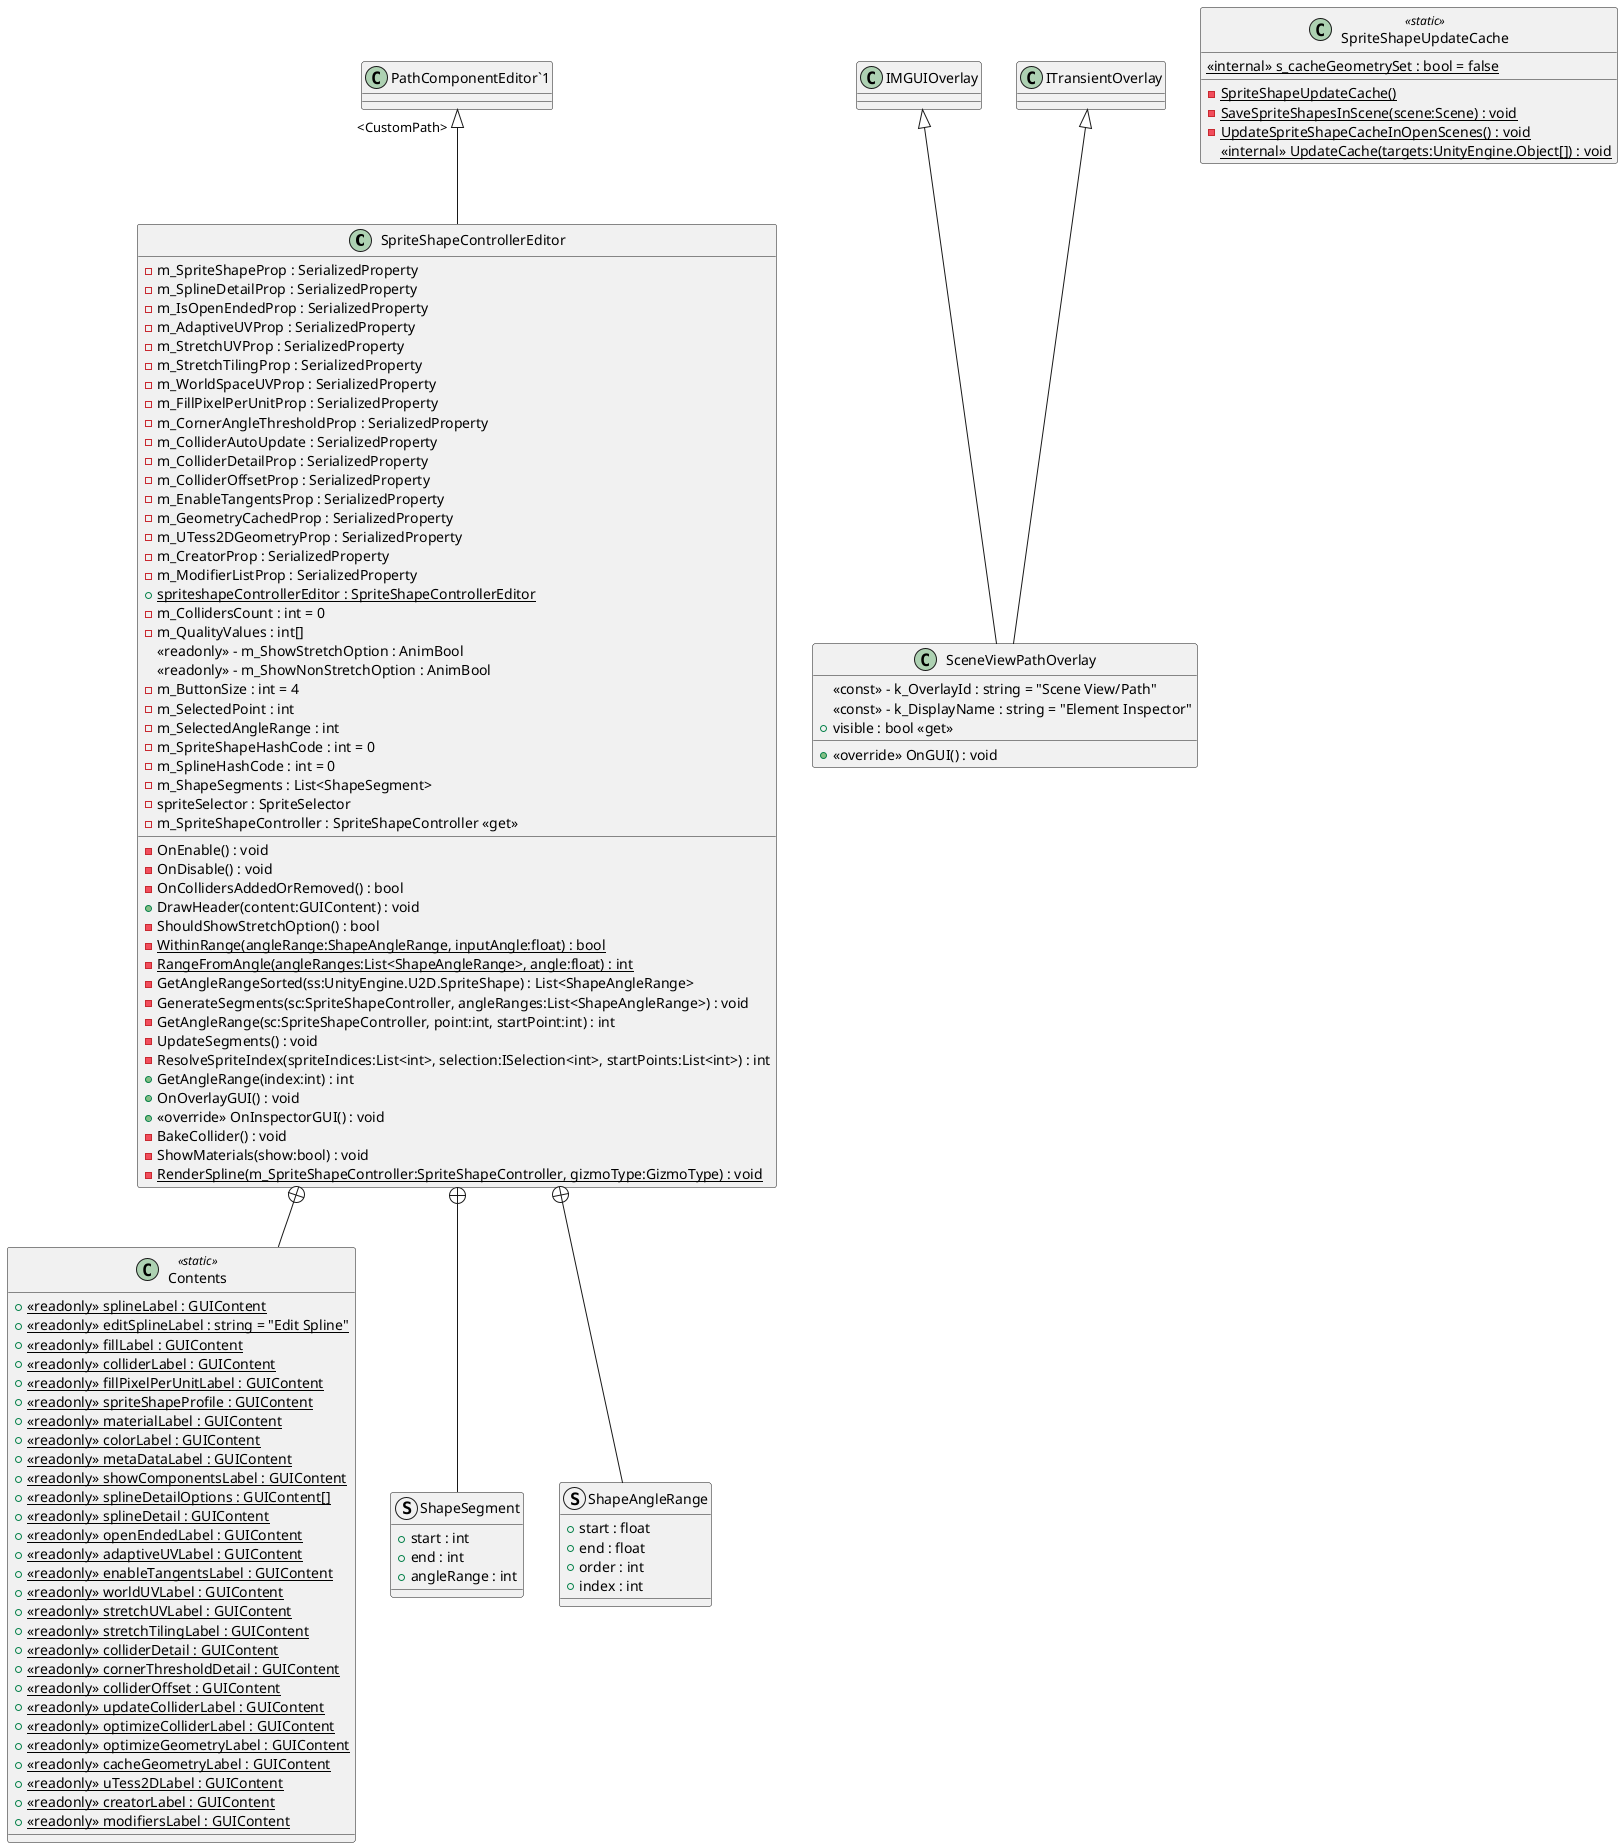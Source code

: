 @startuml
class SpriteShapeControllerEditor {
    - m_SpriteShapeProp : SerializedProperty
    - m_SplineDetailProp : SerializedProperty
    - m_IsOpenEndedProp : SerializedProperty
    - m_AdaptiveUVProp : SerializedProperty
    - m_StretchUVProp : SerializedProperty
    - m_StretchTilingProp : SerializedProperty
    - m_WorldSpaceUVProp : SerializedProperty
    - m_FillPixelPerUnitProp : SerializedProperty
    - m_CornerAngleThresholdProp : SerializedProperty
    - m_ColliderAutoUpdate : SerializedProperty
    - m_ColliderDetailProp : SerializedProperty
    - m_ColliderOffsetProp : SerializedProperty
    - m_EnableTangentsProp : SerializedProperty
    - m_GeometryCachedProp : SerializedProperty
    - m_UTess2DGeometryProp : SerializedProperty
    - m_CreatorProp : SerializedProperty
    - m_ModifierListProp : SerializedProperty
    + {static} spriteshapeControllerEditor : SpriteShapeControllerEditor
    - m_CollidersCount : int = 0
    - m_QualityValues : int[]
    <<readonly>> - m_ShowStretchOption : AnimBool
    <<readonly>> - m_ShowNonStretchOption : AnimBool
    - m_ButtonSize : int = 4
    - m_SelectedPoint : int
    - m_SelectedAngleRange : int
    - m_SpriteShapeHashCode : int = 0
    - m_SplineHashCode : int = 0
    - m_ShapeSegments : List<ShapeSegment>
    - spriteSelector : SpriteSelector
    - m_SpriteShapeController : SpriteShapeController <<get>>
    - OnEnable() : void
    - OnDisable() : void
    - OnCollidersAddedOrRemoved() : bool
    + DrawHeader(content:GUIContent) : void
    - ShouldShowStretchOption() : bool
    {static} - WithinRange(angleRange:ShapeAngleRange, inputAngle:float) : bool
    {static} - RangeFromAngle(angleRanges:List<ShapeAngleRange>, angle:float) : int
    - GetAngleRangeSorted(ss:UnityEngine.U2D.SpriteShape) : List<ShapeAngleRange>
    - GenerateSegments(sc:SpriteShapeController, angleRanges:List<ShapeAngleRange>) : void
    - GetAngleRange(sc:SpriteShapeController, point:int, startPoint:int) : int
    - UpdateSegments() : void
    - ResolveSpriteIndex(spriteIndices:List<int>, selection:ISelection<int>, startPoints:List<int>) : int
    + GetAngleRange(index:int) : int
    + OnOverlayGUI() : void
    + <<override>> OnInspectorGUI() : void
    - BakeCollider() : void
    - ShowMaterials(show:bool) : void
    {static} - RenderSpline(m_SpriteShapeController:SpriteShapeController, gizmoType:GizmoType) : void
}
class SceneViewPathOverlay {
    <<const>> - k_OverlayId : string = "Scene View/Path"
    <<const>> - k_DisplayName : string = "Element Inspector"
    + visible : bool <<get>>
    + <<override>> OnGUI() : void
}
class SpriteShapeUpdateCache <<static>> {
    <<internal>> {static} s_cacheGeometrySet : bool = false
    {static} - SpriteShapeUpdateCache()
    {static} - SaveSpriteShapesInScene(scene:Scene) : void
    {static} - UpdateSpriteShapeCacheInOpenScenes() : void
    <<internal>> {static} UpdateCache(targets:UnityEngine.Object[]) : void
}
class Contents <<static>> {
    + {static} <<readonly>> splineLabel : GUIContent
    + {static} <<readonly>> editSplineLabel : string = "Edit Spline"
    + {static} <<readonly>> fillLabel : GUIContent
    + {static} <<readonly>> colliderLabel : GUIContent
    + {static} <<readonly>> fillPixelPerUnitLabel : GUIContent
    + {static} <<readonly>> spriteShapeProfile : GUIContent
    + {static} <<readonly>> materialLabel : GUIContent
    + {static} <<readonly>> colorLabel : GUIContent
    + {static} <<readonly>> metaDataLabel : GUIContent
    + {static} <<readonly>> showComponentsLabel : GUIContent
    + {static} <<readonly>> splineDetailOptions : GUIContent[]
    + {static} <<readonly>> splineDetail : GUIContent
    + {static} <<readonly>> openEndedLabel : GUIContent
    + {static} <<readonly>> adaptiveUVLabel : GUIContent
    + {static} <<readonly>> enableTangentsLabel : GUIContent
    + {static} <<readonly>> worldUVLabel : GUIContent
    + {static} <<readonly>> stretchUVLabel : GUIContent
    + {static} <<readonly>> stretchTilingLabel : GUIContent
    + {static} <<readonly>> colliderDetail : GUIContent
    + {static} <<readonly>> cornerThresholdDetail : GUIContent
    + {static} <<readonly>> colliderOffset : GUIContent
    + {static} <<readonly>> updateColliderLabel : GUIContent
    + {static} <<readonly>> optimizeColliderLabel : GUIContent
    + {static} <<readonly>> optimizeGeometryLabel : GUIContent
    + {static} <<readonly>> cacheGeometryLabel : GUIContent
    + {static} <<readonly>> uTess2DLabel : GUIContent
    + {static} <<readonly>> creatorLabel : GUIContent
    + {static} <<readonly>> modifiersLabel : GUIContent
}
struct ShapeSegment {
    + start : int
    + end : int
    + angleRange : int
}
struct ShapeAngleRange {
    + start : float
    + end : float
    + order : int
    + index : int
}
"PathComponentEditor`1" "<CustomPath>" <|-- SpriteShapeControllerEditor
IMGUIOverlay <|-- SceneViewPathOverlay
ITransientOverlay <|-- SceneViewPathOverlay
SpriteShapeControllerEditor +-- Contents
SpriteShapeControllerEditor +-- ShapeSegment
SpriteShapeControllerEditor +-- ShapeAngleRange
@enduml
